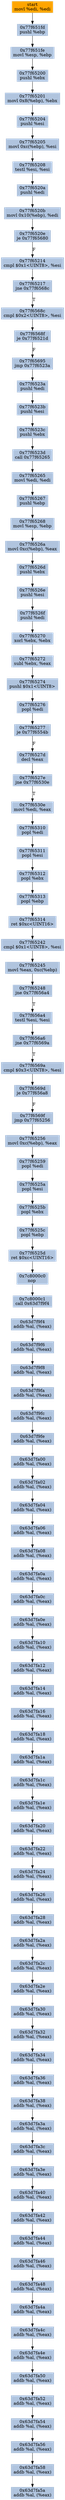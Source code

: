 digraph G {
node[shape=rectangle,style=filled,fillcolor=lightsteelblue,color=lightsteelblue]
bgcolor="transparent"
a0x77f651fbmovl_edi_edi[label="start\nmovl %edi, %edi",color="lightgrey",fillcolor="orange"];
a0x77f651fdpushl_ebp[label="0x77f651fd\npushl %ebp"];
a0x77f651femovl_esp_ebp[label="0x77f651fe\nmovl %esp, %ebp"];
a0x77f65200pushl_ebx[label="0x77f65200\npushl %ebx"];
a0x77f65201movl_0x8ebp__ebx[label="0x77f65201\nmovl 0x8(%ebp), %ebx"];
a0x77f65204pushl_esi[label="0x77f65204\npushl %esi"];
a0x77f65205movl_0xcebp__esi[label="0x77f65205\nmovl 0xc(%ebp), %esi"];
a0x77f65208testl_esi_esi[label="0x77f65208\ntestl %esi, %esi"];
a0x77f6520apushl_edi[label="0x77f6520a\npushl %edi"];
a0x77f6520bmovl_0x10ebp__edi[label="0x77f6520b\nmovl 0x10(%ebp), %edi"];
a0x77f6520eje_0x77f65680[label="0x77f6520e\nje 0x77f65680"];
a0x77f65214cmpl_0x1UINT8_esi[label="0x77f65214\ncmpl $0x1<UINT8>, %esi"];
a0x77f65217jne_0x77f6568c[label="0x77f65217\njne 0x77f6568c"];
a0x77f6568ccmpl_0x2UINT8_esi[label="0x77f6568c\ncmpl $0x2<UINT8>, %esi"];
a0x77f6568fje_0x77f6521d[label="0x77f6568f\nje 0x77f6521d"];
a0x77f65695jmp_0x77f6523a[label="0x77f65695\njmp 0x77f6523a"];
a0x77f6523apushl_edi[label="0x77f6523a\npushl %edi"];
a0x77f6523bpushl_esi[label="0x77f6523b\npushl %esi"];
a0x77f6523cpushl_ebx[label="0x77f6523c\npushl %ebx"];
a0x77f6523dcall_0x77f65265[label="0x77f6523d\ncall 0x77f65265"];
a0x77f65265movl_edi_edi[label="0x77f65265\nmovl %edi, %edi"];
a0x77f65267pushl_ebp[label="0x77f65267\npushl %ebp"];
a0x77f65268movl_esp_ebp[label="0x77f65268\nmovl %esp, %ebp"];
a0x77f6526amovl_0xcebp__eax[label="0x77f6526a\nmovl 0xc(%ebp), %eax"];
a0x77f6526dpushl_ebx[label="0x77f6526d\npushl %ebx"];
a0x77f6526epushl_esi[label="0x77f6526e\npushl %esi"];
a0x77f6526fpushl_edi[label="0x77f6526f\npushl %edi"];
a0x77f65270xorl_ebx_ebx[label="0x77f65270\nxorl %ebx, %ebx"];
a0x77f65272subl_ebx_eax[label="0x77f65272\nsubl %ebx, %eax"];
a0x77f65274pushl_0x1UINT8[label="0x77f65274\npushl $0x1<UINT8>"];
a0x77f65276popl_edi[label="0x77f65276\npopl %edi"];
a0x77f65277je_0x77f6554b[label="0x77f65277\nje 0x77f6554b"];
a0x77f6527ddecl_eax[label="0x77f6527d\ndecl %eax"];
a0x77f6527ejne_0x77f6530e[label="0x77f6527e\njne 0x77f6530e"];
a0x77f6530emovl_edi_eax[label="0x77f6530e\nmovl %edi, %eax"];
a0x77f65310popl_edi[label="0x77f65310\npopl %edi"];
a0x77f65311popl_esi[label="0x77f65311\npopl %esi"];
a0x77f65312popl_ebx[label="0x77f65312\npopl %ebx"];
a0x77f65313popl_ebp[label="0x77f65313\npopl %ebp"];
a0x77f65314ret_0xcUINT16[label="0x77f65314\nret $0xc<UINT16>"];
a0x77f65242cmpl_0x1UINT8_esi[label="0x77f65242\ncmpl $0x1<UINT8>, %esi"];
a0x77f65245movl_eax_0xcebp_[label="0x77f65245\nmovl %eax, 0xc(%ebp)"];
a0x77f65248jne_0x77f656a4[label="0x77f65248\njne 0x77f656a4"];
a0x77f656a4testl_esi_esi[label="0x77f656a4\ntestl %esi, %esi"];
a0x77f656a6jne_0x77f6569a[label="0x77f656a6\njne 0x77f6569a"];
a0x77f6569acmpl_0x3UINT8_esi[label="0x77f6569a\ncmpl $0x3<UINT8>, %esi"];
a0x77f6569dje_0x77f656a8[label="0x77f6569d\nje 0x77f656a8"];
a0x77f6569fjmp_0x77f65256[label="0x77f6569f\njmp 0x77f65256"];
a0x77f65256movl_0xcebp__eax[label="0x77f65256\nmovl 0xc(%ebp), %eax"];
a0x77f65259popl_edi[label="0x77f65259\npopl %edi"];
a0x77f6525apopl_esi[label="0x77f6525a\npopl %esi"];
a0x77f6525bpopl_ebx[label="0x77f6525b\npopl %ebx"];
a0x77f6525cpopl_ebp[label="0x77f6525c\npopl %ebp"];
a0x77f6525dret_0xcUINT16[label="0x77f6525d\nret $0xc<UINT16>"];
a0x7c8000c0nop_[label="0x7c8000c0\nnop "];
a0x7c8000c1call_0x63d7f9f4[label="0x7c8000c1\ncall 0x63d7f9f4"];
a0x63d7f9f4addb_al_eax_[label="0x63d7f9f4\naddb %al, (%eax)"];
a0x63d7f9f6addb_al_eax_[label="0x63d7f9f6\naddb %al, (%eax)"];
a0x63d7f9f8addb_al_eax_[label="0x63d7f9f8\naddb %al, (%eax)"];
a0x63d7f9faaddb_al_eax_[label="0x63d7f9fa\naddb %al, (%eax)"];
a0x63d7f9fcaddb_al_eax_[label="0x63d7f9fc\naddb %al, (%eax)"];
a0x63d7f9feaddb_al_eax_[label="0x63d7f9fe\naddb %al, (%eax)"];
a0x63d7fa00addb_al_eax_[label="0x63d7fa00\naddb %al, (%eax)"];
a0x63d7fa02addb_al_eax_[label="0x63d7fa02\naddb %al, (%eax)"];
a0x63d7fa04addb_al_eax_[label="0x63d7fa04\naddb %al, (%eax)"];
a0x63d7fa06addb_al_eax_[label="0x63d7fa06\naddb %al, (%eax)"];
a0x63d7fa08addb_al_eax_[label="0x63d7fa08\naddb %al, (%eax)"];
a0x63d7fa0aaddb_al_eax_[label="0x63d7fa0a\naddb %al, (%eax)"];
a0x63d7fa0caddb_al_eax_[label="0x63d7fa0c\naddb %al, (%eax)"];
a0x63d7fa0eaddb_al_eax_[label="0x63d7fa0e\naddb %al, (%eax)"];
a0x63d7fa10addb_al_eax_[label="0x63d7fa10\naddb %al, (%eax)"];
a0x63d7fa12addb_al_eax_[label="0x63d7fa12\naddb %al, (%eax)"];
a0x63d7fa14addb_al_eax_[label="0x63d7fa14\naddb %al, (%eax)"];
a0x63d7fa16addb_al_eax_[label="0x63d7fa16\naddb %al, (%eax)"];
a0x63d7fa18addb_al_eax_[label="0x63d7fa18\naddb %al, (%eax)"];
a0x63d7fa1aaddb_al_eax_[label="0x63d7fa1a\naddb %al, (%eax)"];
a0x63d7fa1caddb_al_eax_[label="0x63d7fa1c\naddb %al, (%eax)"];
a0x63d7fa1eaddb_al_eax_[label="0x63d7fa1e\naddb %al, (%eax)"];
a0x63d7fa20addb_al_eax_[label="0x63d7fa20\naddb %al, (%eax)"];
a0x63d7fa22addb_al_eax_[label="0x63d7fa22\naddb %al, (%eax)"];
a0x63d7fa24addb_al_eax_[label="0x63d7fa24\naddb %al, (%eax)"];
a0x63d7fa26addb_al_eax_[label="0x63d7fa26\naddb %al, (%eax)"];
a0x63d7fa28addb_al_eax_[label="0x63d7fa28\naddb %al, (%eax)"];
a0x63d7fa2aaddb_al_eax_[label="0x63d7fa2a\naddb %al, (%eax)"];
a0x63d7fa2caddb_al_eax_[label="0x63d7fa2c\naddb %al, (%eax)"];
a0x63d7fa2eaddb_al_eax_[label="0x63d7fa2e\naddb %al, (%eax)"];
a0x63d7fa30addb_al_eax_[label="0x63d7fa30\naddb %al, (%eax)"];
a0x63d7fa32addb_al_eax_[label="0x63d7fa32\naddb %al, (%eax)"];
a0x63d7fa34addb_al_eax_[label="0x63d7fa34\naddb %al, (%eax)"];
a0x63d7fa36addb_al_eax_[label="0x63d7fa36\naddb %al, (%eax)"];
a0x63d7fa38addb_al_eax_[label="0x63d7fa38\naddb %al, (%eax)"];
a0x63d7fa3aaddb_al_eax_[label="0x63d7fa3a\naddb %al, (%eax)"];
a0x63d7fa3caddb_al_eax_[label="0x63d7fa3c\naddb %al, (%eax)"];
a0x63d7fa3eaddb_al_eax_[label="0x63d7fa3e\naddb %al, (%eax)"];
a0x63d7fa40addb_al_eax_[label="0x63d7fa40\naddb %al, (%eax)"];
a0x63d7fa42addb_al_eax_[label="0x63d7fa42\naddb %al, (%eax)"];
a0x63d7fa44addb_al_eax_[label="0x63d7fa44\naddb %al, (%eax)"];
a0x63d7fa46addb_al_eax_[label="0x63d7fa46\naddb %al, (%eax)"];
a0x63d7fa48addb_al_eax_[label="0x63d7fa48\naddb %al, (%eax)"];
a0x63d7fa4aaddb_al_eax_[label="0x63d7fa4a\naddb %al, (%eax)"];
a0x63d7fa4caddb_al_eax_[label="0x63d7fa4c\naddb %al, (%eax)"];
a0x63d7fa4eaddb_al_eax_[label="0x63d7fa4e\naddb %al, (%eax)"];
a0x63d7fa50addb_al_eax_[label="0x63d7fa50\naddb %al, (%eax)"];
a0x63d7fa52addb_al_eax_[label="0x63d7fa52\naddb %al, (%eax)"];
a0x63d7fa54addb_al_eax_[label="0x63d7fa54\naddb %al, (%eax)"];
a0x63d7fa56addb_al_eax_[label="0x63d7fa56\naddb %al, (%eax)"];
a0x63d7fa58addb_al_eax_[label="0x63d7fa58\naddb %al, (%eax)"];
a0x63d7fa5aaddb_al_eax_[label="0x63d7fa5a\naddb %al, (%eax)"];
a0x77f651fbmovl_edi_edi -> a0x77f651fdpushl_ebp [color="#000000"];
a0x77f651fdpushl_ebp -> a0x77f651femovl_esp_ebp [color="#000000"];
a0x77f651femovl_esp_ebp -> a0x77f65200pushl_ebx [color="#000000"];
a0x77f65200pushl_ebx -> a0x77f65201movl_0x8ebp__ebx [color="#000000"];
a0x77f65201movl_0x8ebp__ebx -> a0x77f65204pushl_esi [color="#000000"];
a0x77f65204pushl_esi -> a0x77f65205movl_0xcebp__esi [color="#000000"];
a0x77f65205movl_0xcebp__esi -> a0x77f65208testl_esi_esi [color="#000000"];
a0x77f65208testl_esi_esi -> a0x77f6520apushl_edi [color="#000000"];
a0x77f6520apushl_edi -> a0x77f6520bmovl_0x10ebp__edi [color="#000000"];
a0x77f6520bmovl_0x10ebp__edi -> a0x77f6520eje_0x77f65680 [color="#000000"];
a0x77f6520eje_0x77f65680 -> a0x77f65214cmpl_0x1UINT8_esi [color="#000000",label="F"];
a0x77f65214cmpl_0x1UINT8_esi -> a0x77f65217jne_0x77f6568c [color="#000000"];
a0x77f65217jne_0x77f6568c -> a0x77f6568ccmpl_0x2UINT8_esi [color="#000000",label="T"];
a0x77f6568ccmpl_0x2UINT8_esi -> a0x77f6568fje_0x77f6521d [color="#000000"];
a0x77f6568fje_0x77f6521d -> a0x77f65695jmp_0x77f6523a [color="#000000",label="F"];
a0x77f65695jmp_0x77f6523a -> a0x77f6523apushl_edi [color="#000000"];
a0x77f6523apushl_edi -> a0x77f6523bpushl_esi [color="#000000"];
a0x77f6523bpushl_esi -> a0x77f6523cpushl_ebx [color="#000000"];
a0x77f6523cpushl_ebx -> a0x77f6523dcall_0x77f65265 [color="#000000"];
a0x77f6523dcall_0x77f65265 -> a0x77f65265movl_edi_edi [color="#000000"];
a0x77f65265movl_edi_edi -> a0x77f65267pushl_ebp [color="#000000"];
a0x77f65267pushl_ebp -> a0x77f65268movl_esp_ebp [color="#000000"];
a0x77f65268movl_esp_ebp -> a0x77f6526amovl_0xcebp__eax [color="#000000"];
a0x77f6526amovl_0xcebp__eax -> a0x77f6526dpushl_ebx [color="#000000"];
a0x77f6526dpushl_ebx -> a0x77f6526epushl_esi [color="#000000"];
a0x77f6526epushl_esi -> a0x77f6526fpushl_edi [color="#000000"];
a0x77f6526fpushl_edi -> a0x77f65270xorl_ebx_ebx [color="#000000"];
a0x77f65270xorl_ebx_ebx -> a0x77f65272subl_ebx_eax [color="#000000"];
a0x77f65272subl_ebx_eax -> a0x77f65274pushl_0x1UINT8 [color="#000000"];
a0x77f65274pushl_0x1UINT8 -> a0x77f65276popl_edi [color="#000000"];
a0x77f65276popl_edi -> a0x77f65277je_0x77f6554b [color="#000000"];
a0x77f65277je_0x77f6554b -> a0x77f6527ddecl_eax [color="#000000",label="F"];
a0x77f6527ddecl_eax -> a0x77f6527ejne_0x77f6530e [color="#000000"];
a0x77f6527ejne_0x77f6530e -> a0x77f6530emovl_edi_eax [color="#000000",label="T"];
a0x77f6530emovl_edi_eax -> a0x77f65310popl_edi [color="#000000"];
a0x77f65310popl_edi -> a0x77f65311popl_esi [color="#000000"];
a0x77f65311popl_esi -> a0x77f65312popl_ebx [color="#000000"];
a0x77f65312popl_ebx -> a0x77f65313popl_ebp [color="#000000"];
a0x77f65313popl_ebp -> a0x77f65314ret_0xcUINT16 [color="#000000"];
a0x77f65314ret_0xcUINT16 -> a0x77f65242cmpl_0x1UINT8_esi [color="#000000"];
a0x77f65242cmpl_0x1UINT8_esi -> a0x77f65245movl_eax_0xcebp_ [color="#000000"];
a0x77f65245movl_eax_0xcebp_ -> a0x77f65248jne_0x77f656a4 [color="#000000"];
a0x77f65248jne_0x77f656a4 -> a0x77f656a4testl_esi_esi [color="#000000",label="T"];
a0x77f656a4testl_esi_esi -> a0x77f656a6jne_0x77f6569a [color="#000000"];
a0x77f656a6jne_0x77f6569a -> a0x77f6569acmpl_0x3UINT8_esi [color="#000000",label="T"];
a0x77f6569acmpl_0x3UINT8_esi -> a0x77f6569dje_0x77f656a8 [color="#000000"];
a0x77f6569dje_0x77f656a8 -> a0x77f6569fjmp_0x77f65256 [color="#000000",label="F"];
a0x77f6569fjmp_0x77f65256 -> a0x77f65256movl_0xcebp__eax [color="#000000"];
a0x77f65256movl_0xcebp__eax -> a0x77f65259popl_edi [color="#000000"];
a0x77f65259popl_edi -> a0x77f6525apopl_esi [color="#000000"];
a0x77f6525apopl_esi -> a0x77f6525bpopl_ebx [color="#000000"];
a0x77f6525bpopl_ebx -> a0x77f6525cpopl_ebp [color="#000000"];
a0x77f6525cpopl_ebp -> a0x77f6525dret_0xcUINT16 [color="#000000"];
a0x77f6525dret_0xcUINT16 -> a0x7c8000c0nop_ [color="#000000"];
a0x7c8000c0nop_ -> a0x7c8000c1call_0x63d7f9f4 [color="#000000"];
a0x7c8000c1call_0x63d7f9f4 -> a0x63d7f9f4addb_al_eax_ [color="#000000"];
a0x63d7f9f4addb_al_eax_ -> a0x63d7f9f6addb_al_eax_ [color="#000000"];
a0x63d7f9f6addb_al_eax_ -> a0x63d7f9f8addb_al_eax_ [color="#000000"];
a0x63d7f9f8addb_al_eax_ -> a0x63d7f9faaddb_al_eax_ [color="#000000"];
a0x63d7f9faaddb_al_eax_ -> a0x63d7f9fcaddb_al_eax_ [color="#000000"];
a0x63d7f9fcaddb_al_eax_ -> a0x63d7f9feaddb_al_eax_ [color="#000000"];
a0x63d7f9feaddb_al_eax_ -> a0x63d7fa00addb_al_eax_ [color="#000000"];
a0x63d7fa00addb_al_eax_ -> a0x63d7fa02addb_al_eax_ [color="#000000"];
a0x63d7fa02addb_al_eax_ -> a0x63d7fa04addb_al_eax_ [color="#000000"];
a0x63d7fa04addb_al_eax_ -> a0x63d7fa06addb_al_eax_ [color="#000000"];
a0x63d7fa06addb_al_eax_ -> a0x63d7fa08addb_al_eax_ [color="#000000"];
a0x63d7fa08addb_al_eax_ -> a0x63d7fa0aaddb_al_eax_ [color="#000000"];
a0x63d7fa0aaddb_al_eax_ -> a0x63d7fa0caddb_al_eax_ [color="#000000"];
a0x63d7fa0caddb_al_eax_ -> a0x63d7fa0eaddb_al_eax_ [color="#000000"];
a0x63d7fa0eaddb_al_eax_ -> a0x63d7fa10addb_al_eax_ [color="#000000"];
a0x63d7fa10addb_al_eax_ -> a0x63d7fa12addb_al_eax_ [color="#000000"];
a0x63d7fa12addb_al_eax_ -> a0x63d7fa14addb_al_eax_ [color="#000000"];
a0x63d7fa14addb_al_eax_ -> a0x63d7fa16addb_al_eax_ [color="#000000"];
a0x63d7fa16addb_al_eax_ -> a0x63d7fa18addb_al_eax_ [color="#000000"];
a0x63d7fa18addb_al_eax_ -> a0x63d7fa1aaddb_al_eax_ [color="#000000"];
a0x63d7fa1aaddb_al_eax_ -> a0x63d7fa1caddb_al_eax_ [color="#000000"];
a0x63d7fa1caddb_al_eax_ -> a0x63d7fa1eaddb_al_eax_ [color="#000000"];
a0x63d7fa1eaddb_al_eax_ -> a0x63d7fa20addb_al_eax_ [color="#000000"];
a0x63d7fa20addb_al_eax_ -> a0x63d7fa22addb_al_eax_ [color="#000000"];
a0x63d7fa22addb_al_eax_ -> a0x63d7fa24addb_al_eax_ [color="#000000"];
a0x63d7fa24addb_al_eax_ -> a0x63d7fa26addb_al_eax_ [color="#000000"];
a0x63d7fa26addb_al_eax_ -> a0x63d7fa28addb_al_eax_ [color="#000000"];
a0x63d7fa28addb_al_eax_ -> a0x63d7fa2aaddb_al_eax_ [color="#000000"];
a0x63d7fa2aaddb_al_eax_ -> a0x63d7fa2caddb_al_eax_ [color="#000000"];
a0x63d7fa2caddb_al_eax_ -> a0x63d7fa2eaddb_al_eax_ [color="#000000"];
a0x63d7fa2eaddb_al_eax_ -> a0x63d7fa30addb_al_eax_ [color="#000000"];
a0x63d7fa30addb_al_eax_ -> a0x63d7fa32addb_al_eax_ [color="#000000"];
a0x63d7fa32addb_al_eax_ -> a0x63d7fa34addb_al_eax_ [color="#000000"];
a0x63d7fa34addb_al_eax_ -> a0x63d7fa36addb_al_eax_ [color="#000000"];
a0x63d7fa36addb_al_eax_ -> a0x63d7fa38addb_al_eax_ [color="#000000"];
a0x63d7fa38addb_al_eax_ -> a0x63d7fa3aaddb_al_eax_ [color="#000000"];
a0x63d7fa3aaddb_al_eax_ -> a0x63d7fa3caddb_al_eax_ [color="#000000"];
a0x63d7fa3caddb_al_eax_ -> a0x63d7fa3eaddb_al_eax_ [color="#000000"];
a0x63d7fa3eaddb_al_eax_ -> a0x63d7fa40addb_al_eax_ [color="#000000"];
a0x63d7fa40addb_al_eax_ -> a0x63d7fa42addb_al_eax_ [color="#000000"];
a0x63d7fa42addb_al_eax_ -> a0x63d7fa44addb_al_eax_ [color="#000000"];
a0x63d7fa44addb_al_eax_ -> a0x63d7fa46addb_al_eax_ [color="#000000"];
a0x63d7fa46addb_al_eax_ -> a0x63d7fa48addb_al_eax_ [color="#000000"];
a0x63d7fa48addb_al_eax_ -> a0x63d7fa4aaddb_al_eax_ [color="#000000"];
a0x63d7fa4aaddb_al_eax_ -> a0x63d7fa4caddb_al_eax_ [color="#000000"];
a0x63d7fa4caddb_al_eax_ -> a0x63d7fa4eaddb_al_eax_ [color="#000000"];
a0x63d7fa4eaddb_al_eax_ -> a0x63d7fa50addb_al_eax_ [color="#000000"];
a0x63d7fa50addb_al_eax_ -> a0x63d7fa52addb_al_eax_ [color="#000000"];
a0x63d7fa52addb_al_eax_ -> a0x63d7fa54addb_al_eax_ [color="#000000"];
a0x63d7fa54addb_al_eax_ -> a0x63d7fa56addb_al_eax_ [color="#000000"];
a0x63d7fa56addb_al_eax_ -> a0x63d7fa58addb_al_eax_ [color="#000000"];
a0x63d7fa58addb_al_eax_ -> a0x63d7fa5aaddb_al_eax_ [color="#000000"];
}
